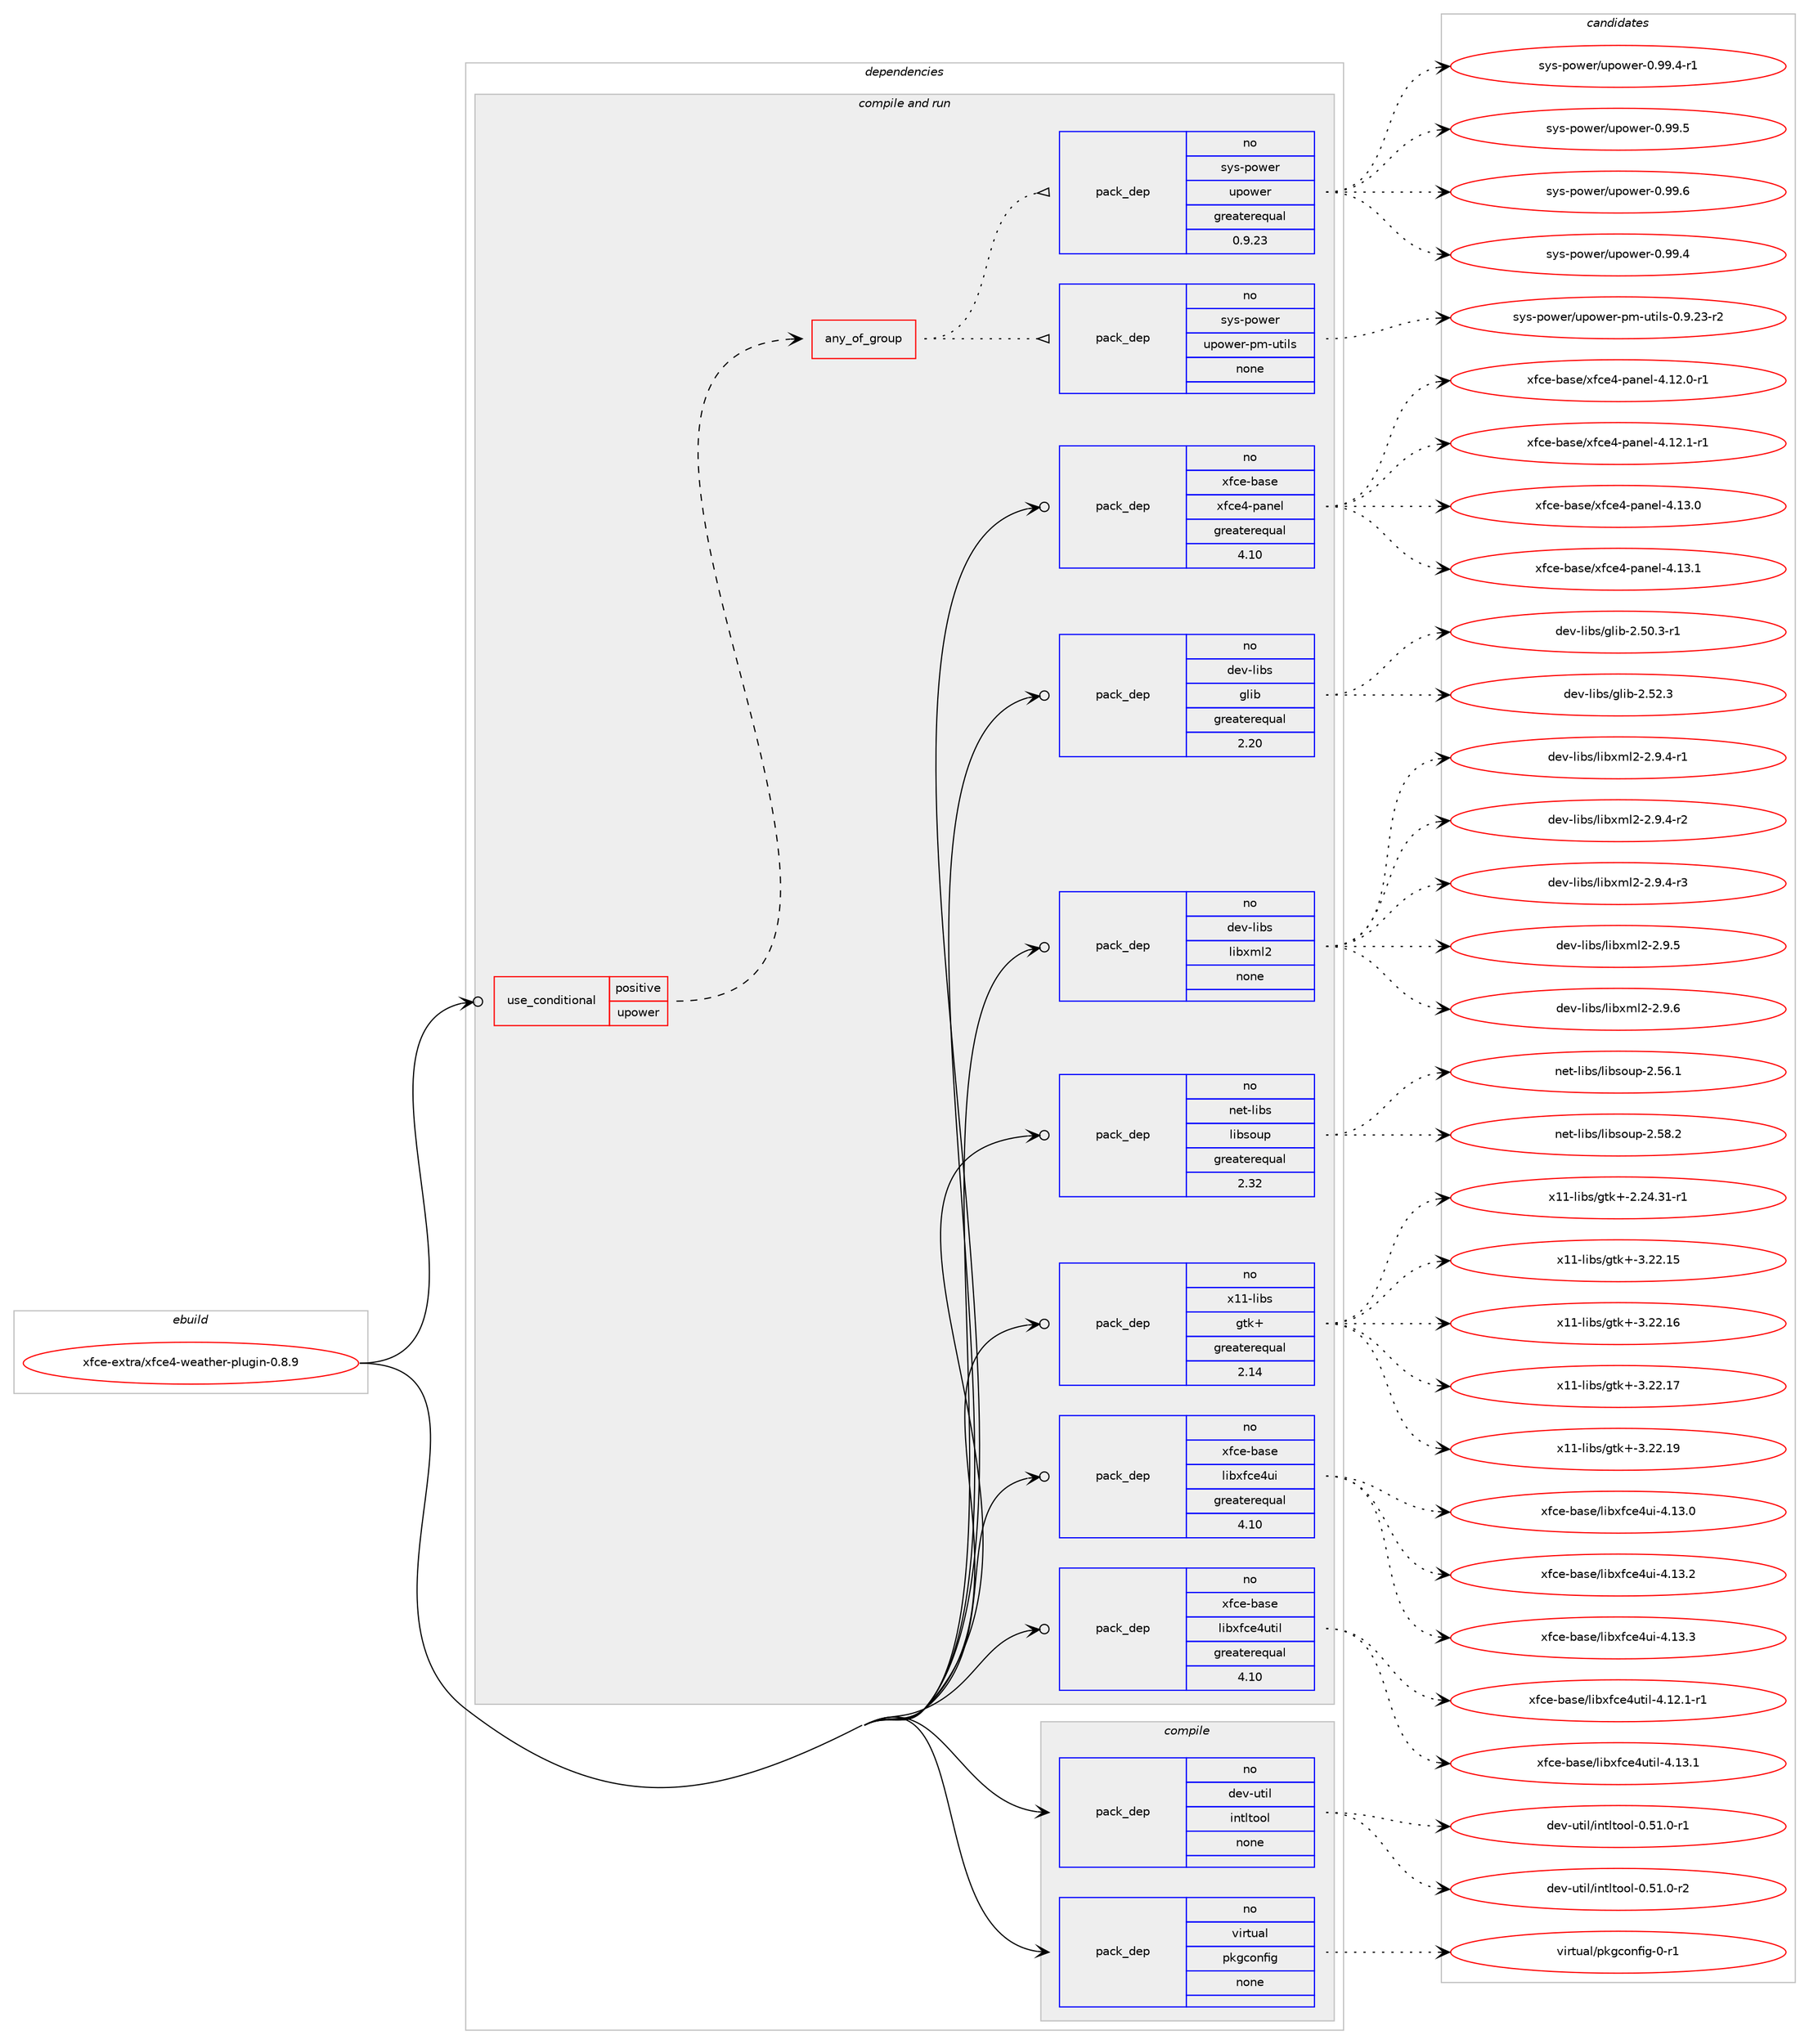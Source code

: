 digraph prolog {

# *************
# Graph options
# *************

newrank=true;
concentrate=true;
compound=true;
graph [rankdir=LR,fontname=Helvetica,fontsize=10,ranksep=1.5];#, ranksep=2.5, nodesep=0.2];
edge  [arrowhead=vee];
node  [fontname=Helvetica,fontsize=10];

# **********
# The ebuild
# **********

subgraph cluster_leftcol {
color=gray;
rank=same;
label=<<i>ebuild</i>>;
id [label="xfce-extra/xfce4-weather-plugin-0.8.9", color=red, width=4, href="../xfce-extra/xfce4-weather-plugin-0.8.9.svg"];
}

# ****************
# The dependencies
# ****************

subgraph cluster_midcol {
color=gray;
label=<<i>dependencies</i>>;
subgraph cluster_compile {
fillcolor="#eeeeee";
style=filled;
label=<<i>compile</i>>;
subgraph pack401332 {
dependency536261 [label=<<TABLE BORDER="0" CELLBORDER="1" CELLSPACING="0" CELLPADDING="4" WIDTH="220"><TR><TD ROWSPAN="6" CELLPADDING="30">pack_dep</TD></TR><TR><TD WIDTH="110">no</TD></TR><TR><TD>dev-util</TD></TR><TR><TD>intltool</TD></TR><TR><TD>none</TD></TR><TR><TD></TD></TR></TABLE>>, shape=none, color=blue];
}
id:e -> dependency536261:w [weight=20,style="solid",arrowhead="vee"];
subgraph pack401333 {
dependency536262 [label=<<TABLE BORDER="0" CELLBORDER="1" CELLSPACING="0" CELLPADDING="4" WIDTH="220"><TR><TD ROWSPAN="6" CELLPADDING="30">pack_dep</TD></TR><TR><TD WIDTH="110">no</TD></TR><TR><TD>virtual</TD></TR><TR><TD>pkgconfig</TD></TR><TR><TD>none</TD></TR><TR><TD></TD></TR></TABLE>>, shape=none, color=blue];
}
id:e -> dependency536262:w [weight=20,style="solid",arrowhead="vee"];
}
subgraph cluster_compileandrun {
fillcolor="#eeeeee";
style=filled;
label=<<i>compile and run</i>>;
subgraph cond124738 {
dependency536263 [label=<<TABLE BORDER="0" CELLBORDER="1" CELLSPACING="0" CELLPADDING="4"><TR><TD ROWSPAN="3" CELLPADDING="10">use_conditional</TD></TR><TR><TD>positive</TD></TR><TR><TD>upower</TD></TR></TABLE>>, shape=none, color=red];
subgraph any9838 {
dependency536264 [label=<<TABLE BORDER="0" CELLBORDER="1" CELLSPACING="0" CELLPADDING="4"><TR><TD CELLPADDING="10">any_of_group</TD></TR></TABLE>>, shape=none, color=red];subgraph pack401334 {
dependency536265 [label=<<TABLE BORDER="0" CELLBORDER="1" CELLSPACING="0" CELLPADDING="4" WIDTH="220"><TR><TD ROWSPAN="6" CELLPADDING="30">pack_dep</TD></TR><TR><TD WIDTH="110">no</TD></TR><TR><TD>sys-power</TD></TR><TR><TD>upower</TD></TR><TR><TD>greaterequal</TD></TR><TR><TD>0.9.23</TD></TR></TABLE>>, shape=none, color=blue];
}
dependency536264:e -> dependency536265:w [weight=20,style="dotted",arrowhead="oinv"];
subgraph pack401335 {
dependency536266 [label=<<TABLE BORDER="0" CELLBORDER="1" CELLSPACING="0" CELLPADDING="4" WIDTH="220"><TR><TD ROWSPAN="6" CELLPADDING="30">pack_dep</TD></TR><TR><TD WIDTH="110">no</TD></TR><TR><TD>sys-power</TD></TR><TR><TD>upower-pm-utils</TD></TR><TR><TD>none</TD></TR><TR><TD></TD></TR></TABLE>>, shape=none, color=blue];
}
dependency536264:e -> dependency536266:w [weight=20,style="dotted",arrowhead="oinv"];
}
dependency536263:e -> dependency536264:w [weight=20,style="dashed",arrowhead="vee"];
}
id:e -> dependency536263:w [weight=20,style="solid",arrowhead="odotvee"];
subgraph pack401336 {
dependency536267 [label=<<TABLE BORDER="0" CELLBORDER="1" CELLSPACING="0" CELLPADDING="4" WIDTH="220"><TR><TD ROWSPAN="6" CELLPADDING="30">pack_dep</TD></TR><TR><TD WIDTH="110">no</TD></TR><TR><TD>dev-libs</TD></TR><TR><TD>glib</TD></TR><TR><TD>greaterequal</TD></TR><TR><TD>2.20</TD></TR></TABLE>>, shape=none, color=blue];
}
id:e -> dependency536267:w [weight=20,style="solid",arrowhead="odotvee"];
subgraph pack401337 {
dependency536268 [label=<<TABLE BORDER="0" CELLBORDER="1" CELLSPACING="0" CELLPADDING="4" WIDTH="220"><TR><TD ROWSPAN="6" CELLPADDING="30">pack_dep</TD></TR><TR><TD WIDTH="110">no</TD></TR><TR><TD>dev-libs</TD></TR><TR><TD>libxml2</TD></TR><TR><TD>none</TD></TR><TR><TD></TD></TR></TABLE>>, shape=none, color=blue];
}
id:e -> dependency536268:w [weight=20,style="solid",arrowhead="odotvee"];
subgraph pack401338 {
dependency536269 [label=<<TABLE BORDER="0" CELLBORDER="1" CELLSPACING="0" CELLPADDING="4" WIDTH="220"><TR><TD ROWSPAN="6" CELLPADDING="30">pack_dep</TD></TR><TR><TD WIDTH="110">no</TD></TR><TR><TD>net-libs</TD></TR><TR><TD>libsoup</TD></TR><TR><TD>greaterequal</TD></TR><TR><TD>2.32</TD></TR></TABLE>>, shape=none, color=blue];
}
id:e -> dependency536269:w [weight=20,style="solid",arrowhead="odotvee"];
subgraph pack401339 {
dependency536270 [label=<<TABLE BORDER="0" CELLBORDER="1" CELLSPACING="0" CELLPADDING="4" WIDTH="220"><TR><TD ROWSPAN="6" CELLPADDING="30">pack_dep</TD></TR><TR><TD WIDTH="110">no</TD></TR><TR><TD>x11-libs</TD></TR><TR><TD>gtk+</TD></TR><TR><TD>greaterequal</TD></TR><TR><TD>2.14</TD></TR></TABLE>>, shape=none, color=blue];
}
id:e -> dependency536270:w [weight=20,style="solid",arrowhead="odotvee"];
subgraph pack401340 {
dependency536271 [label=<<TABLE BORDER="0" CELLBORDER="1" CELLSPACING="0" CELLPADDING="4" WIDTH="220"><TR><TD ROWSPAN="6" CELLPADDING="30">pack_dep</TD></TR><TR><TD WIDTH="110">no</TD></TR><TR><TD>xfce-base</TD></TR><TR><TD>libxfce4ui</TD></TR><TR><TD>greaterequal</TD></TR><TR><TD>4.10</TD></TR></TABLE>>, shape=none, color=blue];
}
id:e -> dependency536271:w [weight=20,style="solid",arrowhead="odotvee"];
subgraph pack401341 {
dependency536272 [label=<<TABLE BORDER="0" CELLBORDER="1" CELLSPACING="0" CELLPADDING="4" WIDTH="220"><TR><TD ROWSPAN="6" CELLPADDING="30">pack_dep</TD></TR><TR><TD WIDTH="110">no</TD></TR><TR><TD>xfce-base</TD></TR><TR><TD>libxfce4util</TD></TR><TR><TD>greaterequal</TD></TR><TR><TD>4.10</TD></TR></TABLE>>, shape=none, color=blue];
}
id:e -> dependency536272:w [weight=20,style="solid",arrowhead="odotvee"];
subgraph pack401342 {
dependency536273 [label=<<TABLE BORDER="0" CELLBORDER="1" CELLSPACING="0" CELLPADDING="4" WIDTH="220"><TR><TD ROWSPAN="6" CELLPADDING="30">pack_dep</TD></TR><TR><TD WIDTH="110">no</TD></TR><TR><TD>xfce-base</TD></TR><TR><TD>xfce4-panel</TD></TR><TR><TD>greaterequal</TD></TR><TR><TD>4.10</TD></TR></TABLE>>, shape=none, color=blue];
}
id:e -> dependency536273:w [weight=20,style="solid",arrowhead="odotvee"];
}
subgraph cluster_run {
fillcolor="#eeeeee";
style=filled;
label=<<i>run</i>>;
}
}

# **************
# The candidates
# **************

subgraph cluster_choices {
rank=same;
color=gray;
label=<<i>candidates</i>>;

subgraph choice401332 {
color=black;
nodesep=1;
choice1001011184511711610510847105110116108116111111108454846534946484511449 [label="dev-util/intltool-0.51.0-r1", color=red, width=4,href="../dev-util/intltool-0.51.0-r1.svg"];
choice1001011184511711610510847105110116108116111111108454846534946484511450 [label="dev-util/intltool-0.51.0-r2", color=red, width=4,href="../dev-util/intltool-0.51.0-r2.svg"];
dependency536261:e -> choice1001011184511711610510847105110116108116111111108454846534946484511449:w [style=dotted,weight="100"];
dependency536261:e -> choice1001011184511711610510847105110116108116111111108454846534946484511450:w [style=dotted,weight="100"];
}
subgraph choice401333 {
color=black;
nodesep=1;
choice11810511411611797108471121071039911111010210510345484511449 [label="virtual/pkgconfig-0-r1", color=red, width=4,href="../virtual/pkgconfig-0-r1.svg"];
dependency536262:e -> choice11810511411611797108471121071039911111010210510345484511449:w [style=dotted,weight="100"];
}
subgraph choice401334 {
color=black;
nodesep=1;
choice115121115451121111191011144711711211111910111445484657574652 [label="sys-power/upower-0.99.4", color=red, width=4,href="../sys-power/upower-0.99.4.svg"];
choice1151211154511211111910111447117112111119101114454846575746524511449 [label="sys-power/upower-0.99.4-r1", color=red, width=4,href="../sys-power/upower-0.99.4-r1.svg"];
choice115121115451121111191011144711711211111910111445484657574653 [label="sys-power/upower-0.99.5", color=red, width=4,href="../sys-power/upower-0.99.5.svg"];
choice115121115451121111191011144711711211111910111445484657574654 [label="sys-power/upower-0.99.6", color=red, width=4,href="../sys-power/upower-0.99.6.svg"];
dependency536265:e -> choice115121115451121111191011144711711211111910111445484657574652:w [style=dotted,weight="100"];
dependency536265:e -> choice1151211154511211111910111447117112111119101114454846575746524511449:w [style=dotted,weight="100"];
dependency536265:e -> choice115121115451121111191011144711711211111910111445484657574653:w [style=dotted,weight="100"];
dependency536265:e -> choice115121115451121111191011144711711211111910111445484657574654:w [style=dotted,weight="100"];
}
subgraph choice401335 {
color=black;
nodesep=1;
choice11512111545112111119101114471171121111191011144511210945117116105108115454846574650514511450 [label="sys-power/upower-pm-utils-0.9.23-r2", color=red, width=4,href="../sys-power/upower-pm-utils-0.9.23-r2.svg"];
dependency536266:e -> choice11512111545112111119101114471171121111191011144511210945117116105108115454846574650514511450:w [style=dotted,weight="100"];
}
subgraph choice401336 {
color=black;
nodesep=1;
choice10010111845108105981154710310810598455046534846514511449 [label="dev-libs/glib-2.50.3-r1", color=red, width=4,href="../dev-libs/glib-2.50.3-r1.svg"];
choice1001011184510810598115471031081059845504653504651 [label="dev-libs/glib-2.52.3", color=red, width=4,href="../dev-libs/glib-2.52.3.svg"];
dependency536267:e -> choice10010111845108105981154710310810598455046534846514511449:w [style=dotted,weight="100"];
dependency536267:e -> choice1001011184510810598115471031081059845504653504651:w [style=dotted,weight="100"];
}
subgraph choice401337 {
color=black;
nodesep=1;
choice10010111845108105981154710810598120109108504550465746524511449 [label="dev-libs/libxml2-2.9.4-r1", color=red, width=4,href="../dev-libs/libxml2-2.9.4-r1.svg"];
choice10010111845108105981154710810598120109108504550465746524511450 [label="dev-libs/libxml2-2.9.4-r2", color=red, width=4,href="../dev-libs/libxml2-2.9.4-r2.svg"];
choice10010111845108105981154710810598120109108504550465746524511451 [label="dev-libs/libxml2-2.9.4-r3", color=red, width=4,href="../dev-libs/libxml2-2.9.4-r3.svg"];
choice1001011184510810598115471081059812010910850455046574653 [label="dev-libs/libxml2-2.9.5", color=red, width=4,href="../dev-libs/libxml2-2.9.5.svg"];
choice1001011184510810598115471081059812010910850455046574654 [label="dev-libs/libxml2-2.9.6", color=red, width=4,href="../dev-libs/libxml2-2.9.6.svg"];
dependency536268:e -> choice10010111845108105981154710810598120109108504550465746524511449:w [style=dotted,weight="100"];
dependency536268:e -> choice10010111845108105981154710810598120109108504550465746524511450:w [style=dotted,weight="100"];
dependency536268:e -> choice10010111845108105981154710810598120109108504550465746524511451:w [style=dotted,weight="100"];
dependency536268:e -> choice1001011184510810598115471081059812010910850455046574653:w [style=dotted,weight="100"];
dependency536268:e -> choice1001011184510810598115471081059812010910850455046574654:w [style=dotted,weight="100"];
}
subgraph choice401338 {
color=black;
nodesep=1;
choice1101011164510810598115471081059811511111711245504653544649 [label="net-libs/libsoup-2.56.1", color=red, width=4,href="../net-libs/libsoup-2.56.1.svg"];
choice1101011164510810598115471081059811511111711245504653564650 [label="net-libs/libsoup-2.58.2", color=red, width=4,href="../net-libs/libsoup-2.58.2.svg"];
dependency536269:e -> choice1101011164510810598115471081059811511111711245504653544649:w [style=dotted,weight="100"];
dependency536269:e -> choice1101011164510810598115471081059811511111711245504653564650:w [style=dotted,weight="100"];
}
subgraph choice401339 {
color=black;
nodesep=1;
choice12049494510810598115471031161074345504650524651494511449 [label="x11-libs/gtk+-2.24.31-r1", color=red, width=4,href="../x11-libs/gtk+-2.24.31-r1.svg"];
choice1204949451081059811547103116107434551465050464953 [label="x11-libs/gtk+-3.22.15", color=red, width=4,href="../x11-libs/gtk+-3.22.15.svg"];
choice1204949451081059811547103116107434551465050464954 [label="x11-libs/gtk+-3.22.16", color=red, width=4,href="../x11-libs/gtk+-3.22.16.svg"];
choice1204949451081059811547103116107434551465050464955 [label="x11-libs/gtk+-3.22.17", color=red, width=4,href="../x11-libs/gtk+-3.22.17.svg"];
choice1204949451081059811547103116107434551465050464957 [label="x11-libs/gtk+-3.22.19", color=red, width=4,href="../x11-libs/gtk+-3.22.19.svg"];
dependency536270:e -> choice12049494510810598115471031161074345504650524651494511449:w [style=dotted,weight="100"];
dependency536270:e -> choice1204949451081059811547103116107434551465050464953:w [style=dotted,weight="100"];
dependency536270:e -> choice1204949451081059811547103116107434551465050464954:w [style=dotted,weight="100"];
dependency536270:e -> choice1204949451081059811547103116107434551465050464955:w [style=dotted,weight="100"];
dependency536270:e -> choice1204949451081059811547103116107434551465050464957:w [style=dotted,weight="100"];
}
subgraph choice401340 {
color=black;
nodesep=1;
choice120102991014598971151014710810598120102991015211710545524649514648 [label="xfce-base/libxfce4ui-4.13.0", color=red, width=4,href="../xfce-base/libxfce4ui-4.13.0.svg"];
choice120102991014598971151014710810598120102991015211710545524649514650 [label="xfce-base/libxfce4ui-4.13.2", color=red, width=4,href="../xfce-base/libxfce4ui-4.13.2.svg"];
choice120102991014598971151014710810598120102991015211710545524649514651 [label="xfce-base/libxfce4ui-4.13.3", color=red, width=4,href="../xfce-base/libxfce4ui-4.13.3.svg"];
dependency536271:e -> choice120102991014598971151014710810598120102991015211710545524649514648:w [style=dotted,weight="100"];
dependency536271:e -> choice120102991014598971151014710810598120102991015211710545524649514650:w [style=dotted,weight="100"];
dependency536271:e -> choice120102991014598971151014710810598120102991015211710545524649514651:w [style=dotted,weight="100"];
}
subgraph choice401341 {
color=black;
nodesep=1;
choice1201029910145989711510147108105981201029910152117116105108455246495046494511449 [label="xfce-base/libxfce4util-4.12.1-r1", color=red, width=4,href="../xfce-base/libxfce4util-4.12.1-r1.svg"];
choice120102991014598971151014710810598120102991015211711610510845524649514649 [label="xfce-base/libxfce4util-4.13.1", color=red, width=4,href="../xfce-base/libxfce4util-4.13.1.svg"];
dependency536272:e -> choice1201029910145989711510147108105981201029910152117116105108455246495046494511449:w [style=dotted,weight="100"];
dependency536272:e -> choice120102991014598971151014710810598120102991015211711610510845524649514649:w [style=dotted,weight="100"];
}
subgraph choice401342 {
color=black;
nodesep=1;
choice120102991014598971151014712010299101524511297110101108455246495046484511449 [label="xfce-base/xfce4-panel-4.12.0-r1", color=red, width=4,href="../xfce-base/xfce4-panel-4.12.0-r1.svg"];
choice120102991014598971151014712010299101524511297110101108455246495046494511449 [label="xfce-base/xfce4-panel-4.12.1-r1", color=red, width=4,href="../xfce-base/xfce4-panel-4.12.1-r1.svg"];
choice12010299101459897115101471201029910152451129711010110845524649514648 [label="xfce-base/xfce4-panel-4.13.0", color=red, width=4,href="../xfce-base/xfce4-panel-4.13.0.svg"];
choice12010299101459897115101471201029910152451129711010110845524649514649 [label="xfce-base/xfce4-panel-4.13.1", color=red, width=4,href="../xfce-base/xfce4-panel-4.13.1.svg"];
dependency536273:e -> choice120102991014598971151014712010299101524511297110101108455246495046484511449:w [style=dotted,weight="100"];
dependency536273:e -> choice120102991014598971151014712010299101524511297110101108455246495046494511449:w [style=dotted,weight="100"];
dependency536273:e -> choice12010299101459897115101471201029910152451129711010110845524649514648:w [style=dotted,weight="100"];
dependency536273:e -> choice12010299101459897115101471201029910152451129711010110845524649514649:w [style=dotted,weight="100"];
}
}

}
